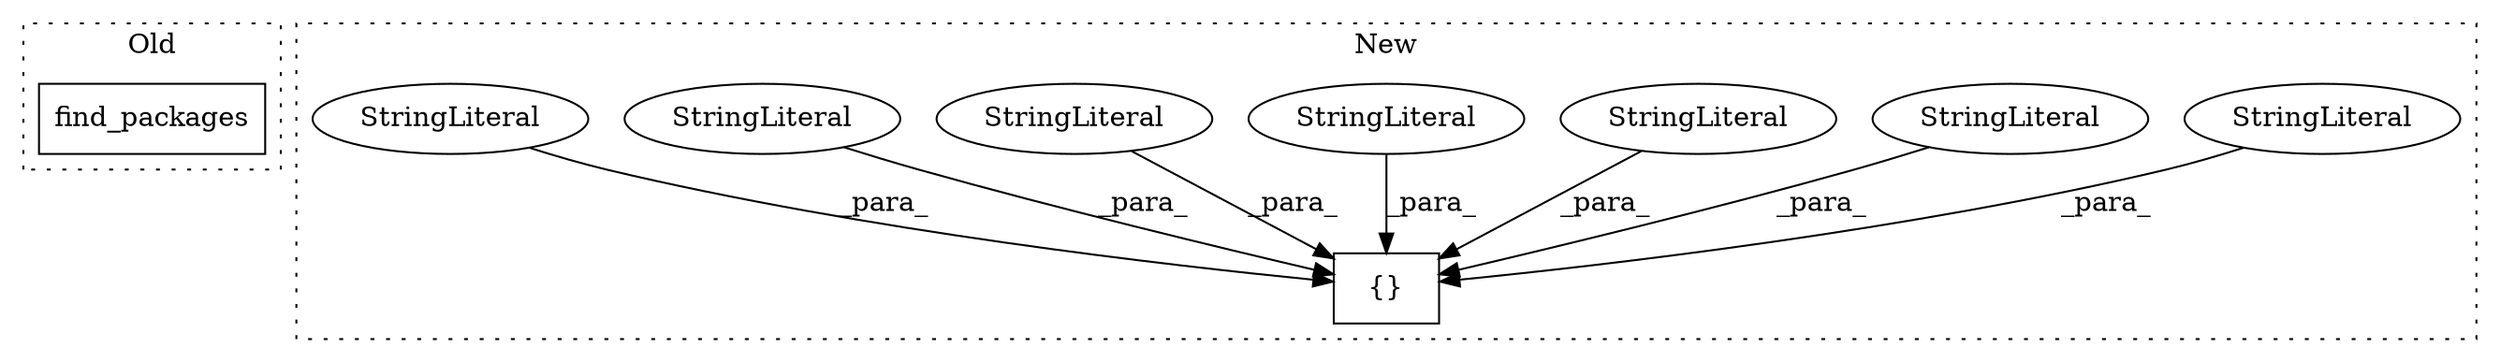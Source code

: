 digraph G {
subgraph cluster0 {
1 [label="find_packages" a="32" s="418" l="15" shape="box"];
label = "Old";
style="dotted";
}
subgraph cluster1 {
2 [label="{}" a="4" s="801,1170" l="1,1" shape="box"];
3 [label="StringLiteral" a="45" s="989" l="39" shape="ellipse"];
4 [label="StringLiteral" a="45" s="876" l="32" shape="ellipse"];
5 [label="StringLiteral" a="45" s="1029" l="44" shape="ellipse"];
6 [label="StringLiteral" a="45" s="909" l="39" shape="ellipse"];
7 [label="StringLiteral" a="45" s="802" l="32" shape="ellipse"];
8 [label="StringLiteral" a="45" s="835" l="40" shape="ellipse"];
9 [label="StringLiteral" a="45" s="1137" l="33" shape="ellipse"];
label = "New";
style="dotted";
}
3 -> 2 [label="_para_"];
4 -> 2 [label="_para_"];
5 -> 2 [label="_para_"];
6 -> 2 [label="_para_"];
7 -> 2 [label="_para_"];
8 -> 2 [label="_para_"];
9 -> 2 [label="_para_"];
}